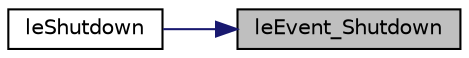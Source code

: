 digraph "leEvent_Shutdown"
{
 // LATEX_PDF_SIZE
  edge [fontname="Helvetica",fontsize="10",labelfontname="Helvetica",labelfontsize="10"];
  node [fontname="Helvetica",fontsize="10",shape=record];
  rankdir="RL";
  Node1 [label="leEvent_Shutdown",height=0.2,width=0.4,color="black", fillcolor="grey75", style="filled", fontcolor="black",tooltip=" "];
  Node1 -> Node2 [dir="back",color="midnightblue",fontsize="10",style="solid",fontname="Helvetica"];
  Node2 [label="leShutdown",height=0.2,width=0.4,color="black", fillcolor="white", style="filled",URL="$legato__state_8h.html#a5f6d0014d05bc0a9162b7a6cb8e98532",tooltip=" "];
}
